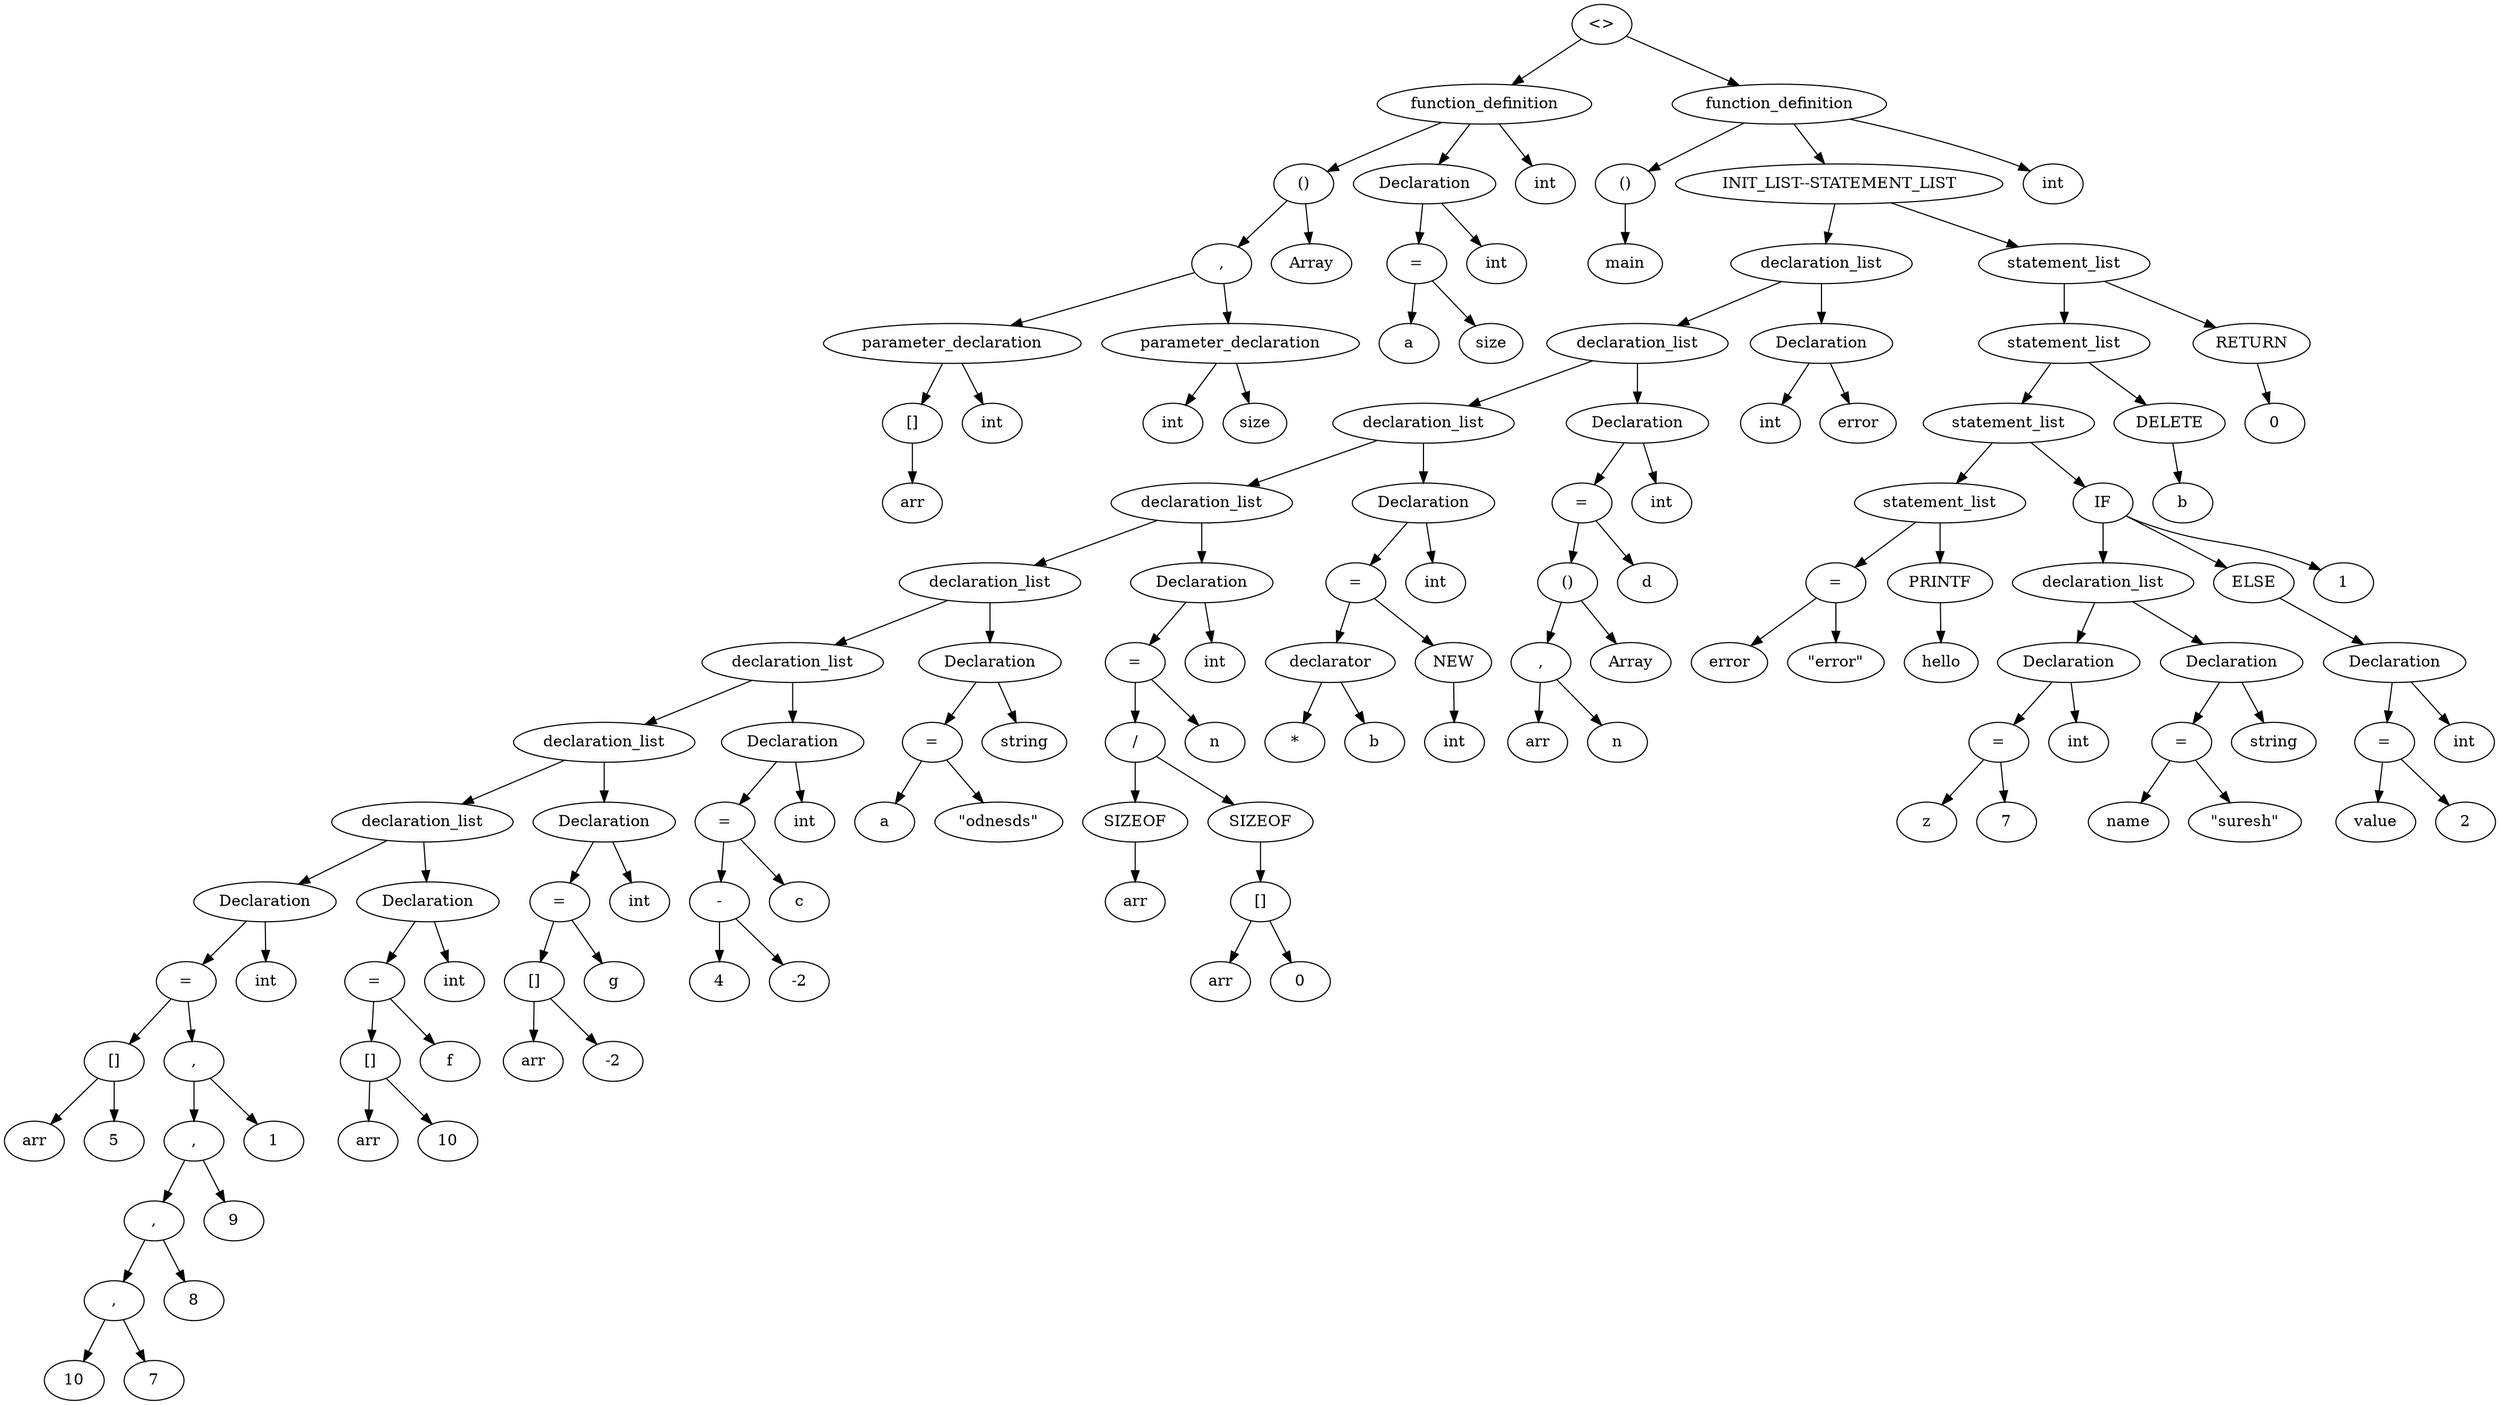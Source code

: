 digraph tree {
	5 [label="[]"];
	4 [label="arr"];
	5 -> 4;
	6 [label="parameter_declaration"];
	3 [label="int"];
	6 -> 3;
	6 -> 5;
	9 [label="parameter_declaration"];
	7 [label="int"];
	8 [label="size"];
	9 -> 7;
	9 -> 8;
	10 [label=","];
	10 -> 6;
	10 -> 9;
	11 [label="()"];
	2 [label="Array"];
	11 -> 2;
	11 -> 10;
	15 [label="="];
	13 [label="a"];
	14 [label="size"];
	15 -> 13;
	15 -> 14;
	16 [label="Declaration"];
	12 [label="int"];
	16 -> 12;
	16 -> 15;
	17 [label="function_definition"];
	1 [label="int"];
	17 -> 1;
	17 -> 11;
	17 -> 16;
	20 [label="()"];
	19 [label="main"];
	20 -> 19;
	24 [label="[]"];
	22 [label="arr"];
	23 [label="5"];
	24 -> 22;
	24 -> 23;
	27 [label=","];
	25 [label="10"];
	26 [label="7"];
	27 -> 25;
	27 -> 26;
	29 [label=","];
	28 [label="8"];
	29 -> 27;
	29 -> 28;
	31 [label=","];
	30 [label="9"];
	31 -> 29;
	31 -> 30;
	33 [label=","];
	32 [label="1"];
	33 -> 31;
	33 -> 32;
	34 [label="="];
	34 -> 24;
	34 -> 33;
	35 [label="Declaration"];
	21 [label="int"];
	35 -> 21;
	35 -> 34;
	40 [label="[]"];
	38 [label="arr"];
	39 [label="10"];
	40 -> 38;
	40 -> 39;
	41 [label="="];
	37 [label="f"];
	41 -> 37;
	41 -> 40;
	42 [label="Declaration"];
	36 [label="int"];
	42 -> 36;
	42 -> 41;
	43 [label="declaration_list"];
	43 -> 35;
	43 -> 42;
	48 [label="[]"];
	46 [label="arr"];
	47 [label="-2"];
	48 -> 46;
	48 -> 47;
	49 [label="="];
	45 [label="g"];
	49 -> 45;
	49 -> 48;
	50 [label="Declaration"];
	44 [label="int"];
	50 -> 44;
	50 -> 49;
	51 [label="declaration_list"];
	51 -> 43;
	51 -> 50;
	56 [label="-"];
	54 [label="4"];
	55 [label="-2"];
	56 -> 54;
	56 -> 55;
	57 [label="="];
	53 [label="c"];
	57 -> 53;
	57 -> 56;
	58 [label="Declaration"];
	52 [label="int"];
	58 -> 52;
	58 -> 57;
	59 [label="declaration_list"];
	59 -> 51;
	59 -> 58;
	63 [label="="];
	61 [label="a"];
	62 [label="\"odnesds\""];
	63 -> 61;
	63 -> 62;
	64 [label="Declaration"];
	60 [label="string"];
	64 -> 60;
	64 -> 63;
	65 [label="declaration_list"];
	65 -> 59;
	65 -> 64;
	69 [label="SIZEOF"];
	68 [label="arr"];
	69 -> 68;
	72 [label="[]"];
	70 [label="arr"];
	71 [label="0"];
	72 -> 70;
	72 -> 71;
	73 [label="SIZEOF"];
	73 -> 72;
	74 [label="/"];
	74 -> 69;
	74 -> 73;
	75 [label="="];
	67 [label="n"];
	75 -> 67;
	75 -> 74;
	76 [label="Declaration"];
	66 [label="int"];
	76 -> 66;
	76 -> 75;
	77 [label="declaration_list"];
	77 -> 65;
	77 -> 76;
	81 [label="declarator"];
	79 [label="*"];
	80 [label="b"];
	81 -> 79;
	81 -> 80;
	83 [label="NEW"];
	82 [label="int"];
	83 -> 82;
	84 [label="="];
	84 -> 81;
	84 -> 83;
	85 [label="Declaration"];
	78 [label="int"];
	85 -> 78;
	85 -> 84;
	86 [label="declaration_list"];
	86 -> 77;
	86 -> 85;
	92 [label=","];
	90 [label="arr"];
	91 [label="n"];
	92 -> 90;
	92 -> 91;
	93 [label="()"];
	89 [label="Array"];
	93 -> 89;
	93 -> 92;
	94 [label="="];
	88 [label="d"];
	94 -> 88;
	94 -> 93;
	95 [label="Declaration"];
	87 [label="int"];
	95 -> 87;
	95 -> 94;
	96 [label="declaration_list"];
	96 -> 86;
	96 -> 95;
	99 [label="Declaration"];
	97 [label="int"];
	98 [label="error"];
	99 -> 97;
	99 -> 98;
	100 [label="declaration_list"];
	100 -> 96;
	100 -> 99;
	102 [label="="];
	101 [label="error"];
	103 [label="\"error\""];
	102 -> 101;
	102 -> 103;
	105 [label="PRINTF"];
	104 [label="hello"];
	105-> 104;
	106 [label="statement_list"];
	106 -> 102;
	106 -> 105;
	111 [label="="];
	109 [label="z"];
	110 [label="7"];
	111 -> 109;
	111 -> 110;
	112 [label="Declaration"];
	108 [label="int"];
	112 -> 108;
	112 -> 111;
	116 [label="="];
	114 [label="name"];
	115 [label="\"suresh\""];
	116 -> 114;
	116 -> 115;
	117 [label="Declaration"];
	113 [label="string"];
	117 -> 113;
	117 -> 116;
	118 [label="declaration_list"];
	118 -> 112;
	118 -> 117;
	122 [label="="];
	120 [label="value"];
	121 [label="2"];
	122 -> 120;
	122 -> 121;
	123 [label="Declaration"];
	119 [label="int"];
	123 -> 119;
	123 -> 122;
	124 [label="ELSE"];
	124 -> 123;
	125 [label="IF"];
	107 [label="1"];
	125 -> 107;
	125 -> 118;
	125 -> 124;
	126 [label="statement_list"];
	126 -> 106;
	126 -> 125;
	128 [label="DELETE"];
	127 [label="b"];
	128 -> 127;
	129 [label="statement_list"];
	129 -> 126;
	129 -> 128;
	131 [label="RETURN"];
	130 [label="0"];
	131 -> 130;
	132 [label="statement_list"];
	132 -> 129;
	132 -> 131;
	133 [label="INIT_LIST--STATEMENT_LIST"];
	133 -> 100;
	133 -> 132;
	134 [label="function_definition"];
	18 [label="int"];
	134 -> 18;
	134 -> 20;
	134 -> 133;
	135 [label="<>"];
	135 -> 17;
	135 -> 134;
}